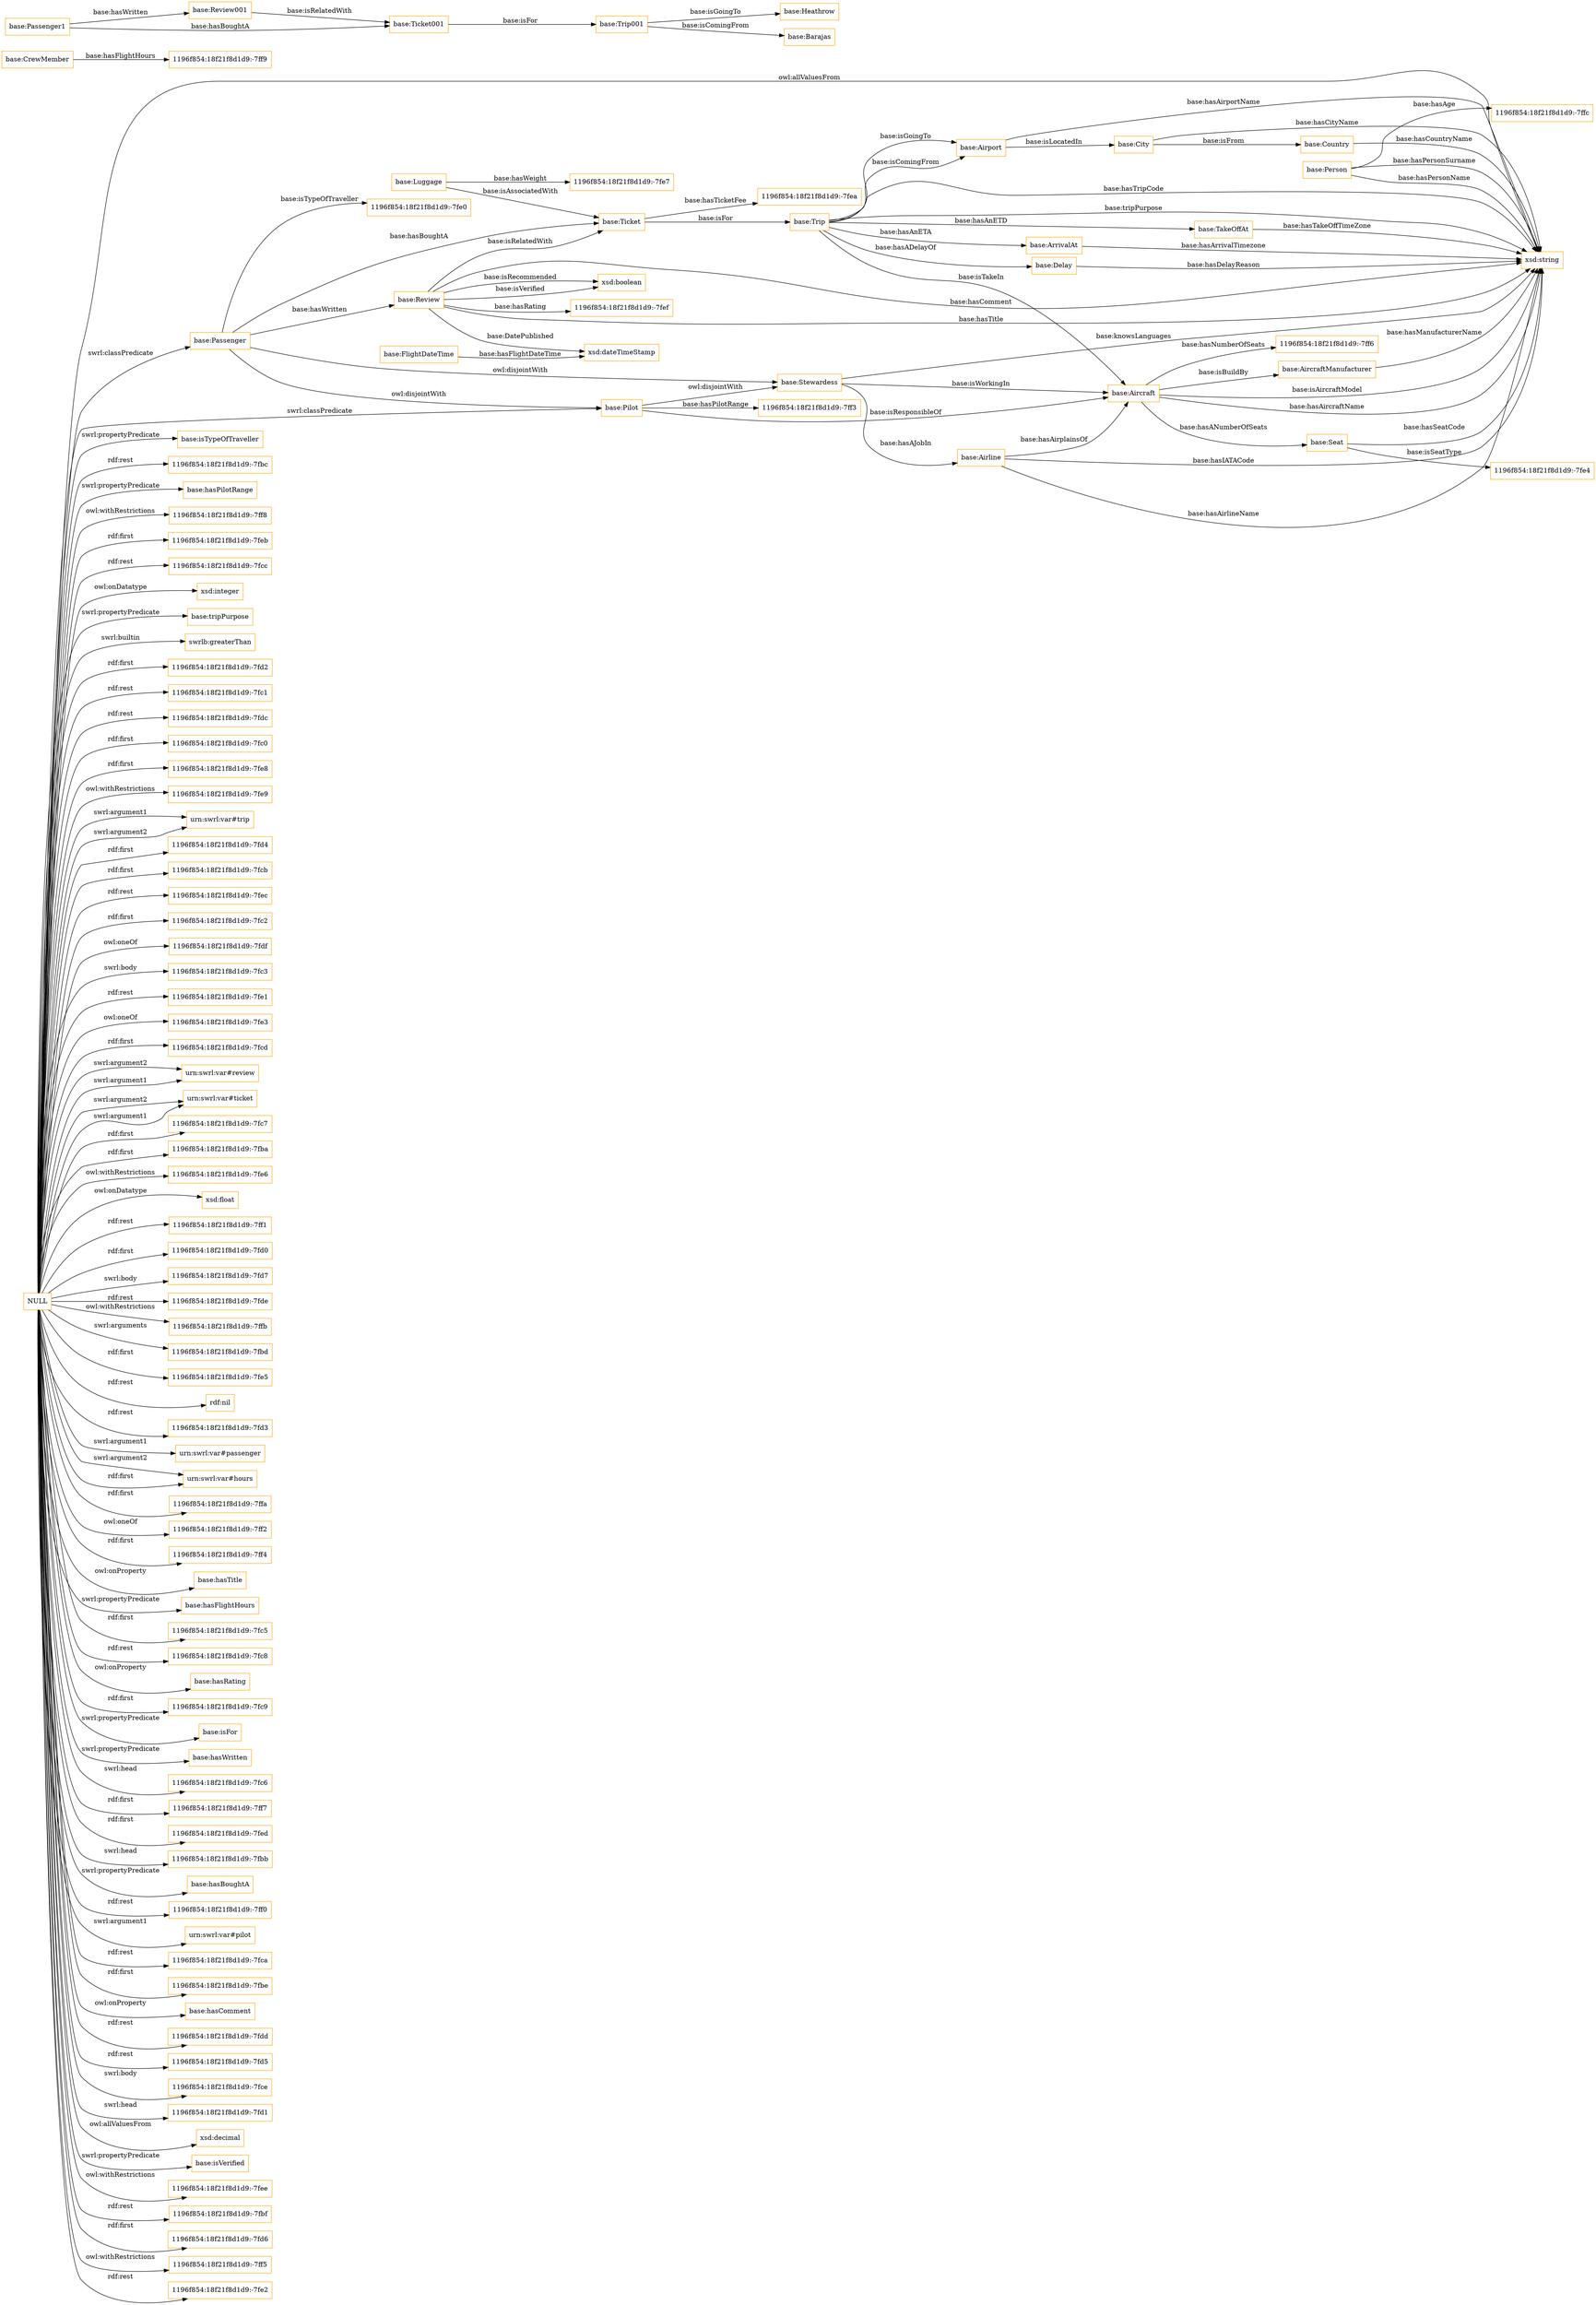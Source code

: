digraph ar2dtool_diagram { 
rankdir=LR;
size="1501"
node [shape = rectangle, color="orange"]; "base:Delay" "base:FlightDateTime" "base:CrewMember" "base:City" "base:Person" "base:AircraftManufacturer" "base:Aircraft" "base:Review" "base:Trip" "base:Passenger" "base:Seat" "base:TakeOffAt" "base:Pilot" "base:Airline" "base:ArrivalAt" "base:Country" "base:Ticket" "base:Airport" "base:Luggage" "base:Stewardess" ; /*classes style*/
	"NULL" -> "base:isTypeOfTraveller" [ label = "swrl:propertyPredicate" ];
	"NULL" -> "1196f854:18f21f8d1d9:-7fbc" [ label = "rdf:rest" ];
	"NULL" -> "base:hasPilotRange" [ label = "swrl:propertyPredicate" ];
	"NULL" -> "1196f854:18f21f8d1d9:-7ff8" [ label = "owl:withRestrictions" ];
	"NULL" -> "1196f854:18f21f8d1d9:-7feb" [ label = "rdf:first" ];
	"NULL" -> "1196f854:18f21f8d1d9:-7fcc" [ label = "rdf:rest" ];
	"NULL" -> "xsd:integer" [ label = "owl:onDatatype" ];
	"NULL" -> "base:tripPurpose" [ label = "swrl:propertyPredicate" ];
	"NULL" -> "swrlb:greaterThan" [ label = "swrl:builtin" ];
	"NULL" -> "1196f854:18f21f8d1d9:-7fd2" [ label = "rdf:first" ];
	"NULL" -> "1196f854:18f21f8d1d9:-7fc1" [ label = "rdf:rest" ];
	"NULL" -> "1196f854:18f21f8d1d9:-7fdc" [ label = "rdf:rest" ];
	"NULL" -> "1196f854:18f21f8d1d9:-7fc0" [ label = "rdf:first" ];
	"NULL" -> "1196f854:18f21f8d1d9:-7fe8" [ label = "rdf:first" ];
	"NULL" -> "xsd:string" [ label = "owl:allValuesFrom" ];
	"NULL" -> "1196f854:18f21f8d1d9:-7fe9" [ label = "owl:withRestrictions" ];
	"NULL" -> "urn:swrl:var#trip" [ label = "swrl:argument2" ];
	"NULL" -> "1196f854:18f21f8d1d9:-7fd4" [ label = "rdf:first" ];
	"NULL" -> "1196f854:18f21f8d1d9:-7fcb" [ label = "rdf:first" ];
	"NULL" -> "1196f854:18f21f8d1d9:-7fec" [ label = "rdf:rest" ];
	"NULL" -> "1196f854:18f21f8d1d9:-7fc2" [ label = "rdf:first" ];
	"NULL" -> "1196f854:18f21f8d1d9:-7fdf" [ label = "owl:oneOf" ];
	"NULL" -> "1196f854:18f21f8d1d9:-7fc3" [ label = "swrl:body" ];
	"NULL" -> "1196f854:18f21f8d1d9:-7fe1" [ label = "rdf:rest" ];
	"NULL" -> "base:Passenger" [ label = "swrl:classPredicate" ];
	"NULL" -> "1196f854:18f21f8d1d9:-7fe3" [ label = "owl:oneOf" ];
	"NULL" -> "1196f854:18f21f8d1d9:-7fcd" [ label = "rdf:first" ];
	"NULL" -> "urn:swrl:var#review" [ label = "swrl:argument1" ];
	"NULL" -> "urn:swrl:var#ticket" [ label = "swrl:argument1" ];
	"NULL" -> "urn:swrl:var#ticket" [ label = "swrl:argument2" ];
	"NULL" -> "1196f854:18f21f8d1d9:-7fc7" [ label = "rdf:first" ];
	"NULL" -> "1196f854:18f21f8d1d9:-7fba" [ label = "rdf:first" ];
	"NULL" -> "1196f854:18f21f8d1d9:-7fe6" [ label = "owl:withRestrictions" ];
	"NULL" -> "xsd:float" [ label = "owl:onDatatype" ];
	"NULL" -> "1196f854:18f21f8d1d9:-7ff1" [ label = "rdf:rest" ];
	"NULL" -> "1196f854:18f21f8d1d9:-7fd0" [ label = "rdf:first" ];
	"NULL" -> "1196f854:18f21f8d1d9:-7fd7" [ label = "swrl:body" ];
	"NULL" -> "1196f854:18f21f8d1d9:-7fde" [ label = "rdf:rest" ];
	"NULL" -> "1196f854:18f21f8d1d9:-7ffb" [ label = "owl:withRestrictions" ];
	"NULL" -> "1196f854:18f21f8d1d9:-7fbd" [ label = "swrl:arguments" ];
	"NULL" -> "1196f854:18f21f8d1d9:-7fe5" [ label = "rdf:first" ];
	"NULL" -> "rdf:nil" [ label = "rdf:rest" ];
	"NULL" -> "1196f854:18f21f8d1d9:-7fd3" [ label = "rdf:rest" ];
	"NULL" -> "urn:swrl:var#passenger" [ label = "swrl:argument1" ];
	"NULL" -> "urn:swrl:var#trip" [ label = "swrl:argument1" ];
	"NULL" -> "urn:swrl:var#hours" [ label = "rdf:first" ];
	"NULL" -> "1196f854:18f21f8d1d9:-7ffa" [ label = "rdf:first" ];
	"NULL" -> "1196f854:18f21f8d1d9:-7ff2" [ label = "owl:oneOf" ];
	"NULL" -> "1196f854:18f21f8d1d9:-7ff4" [ label = "rdf:first" ];
	"NULL" -> "base:hasTitle" [ label = "owl:onProperty" ];
	"NULL" -> "urn:swrl:var#hours" [ label = "swrl:argument2" ];
	"NULL" -> "base:hasFlightHours" [ label = "swrl:propertyPredicate" ];
	"NULL" -> "1196f854:18f21f8d1d9:-7fc5" [ label = "rdf:first" ];
	"NULL" -> "1196f854:18f21f8d1d9:-7fc8" [ label = "rdf:rest" ];
	"NULL" -> "base:hasRating" [ label = "owl:onProperty" ];
	"NULL" -> "1196f854:18f21f8d1d9:-7fc9" [ label = "rdf:first" ];
	"NULL" -> "base:isFor" [ label = "swrl:propertyPredicate" ];
	"NULL" -> "base:hasWritten" [ label = "swrl:propertyPredicate" ];
	"NULL" -> "1196f854:18f21f8d1d9:-7fc6" [ label = "swrl:head" ];
	"NULL" -> "1196f854:18f21f8d1d9:-7ff7" [ label = "rdf:first" ];
	"NULL" -> "1196f854:18f21f8d1d9:-7fed" [ label = "rdf:first" ];
	"NULL" -> "1196f854:18f21f8d1d9:-7fbb" [ label = "swrl:head" ];
	"NULL" -> "base:hasBoughtA" [ label = "swrl:propertyPredicate" ];
	"NULL" -> "1196f854:18f21f8d1d9:-7ff0" [ label = "rdf:rest" ];
	"NULL" -> "urn:swrl:var#pilot" [ label = "swrl:argument1" ];
	"NULL" -> "1196f854:18f21f8d1d9:-7fca" [ label = "rdf:rest" ];
	"NULL" -> "1196f854:18f21f8d1d9:-7fbe" [ label = "rdf:first" ];
	"NULL" -> "base:hasComment" [ label = "owl:onProperty" ];
	"NULL" -> "1196f854:18f21f8d1d9:-7fdd" [ label = "rdf:rest" ];
	"NULL" -> "urn:swrl:var#review" [ label = "swrl:argument2" ];
	"NULL" -> "1196f854:18f21f8d1d9:-7fd5" [ label = "rdf:rest" ];
	"NULL" -> "1196f854:18f21f8d1d9:-7fce" [ label = "swrl:body" ];
	"NULL" -> "1196f854:18f21f8d1d9:-7fd1" [ label = "swrl:head" ];
	"NULL" -> "xsd:decimal" [ label = "owl:allValuesFrom" ];
	"NULL" -> "base:Pilot" [ label = "swrl:classPredicate" ];
	"NULL" -> "base:isVerified" [ label = "swrl:propertyPredicate" ];
	"NULL" -> "1196f854:18f21f8d1d9:-7fee" [ label = "owl:withRestrictions" ];
	"NULL" -> "1196f854:18f21f8d1d9:-7fbf" [ label = "rdf:rest" ];
	"NULL" -> "1196f854:18f21f8d1d9:-7fd6" [ label = "rdf:first" ];
	"NULL" -> "1196f854:18f21f8d1d9:-7ff5" [ label = "owl:withRestrictions" ];
	"NULL" -> "1196f854:18f21f8d1d9:-7fe2" [ label = "rdf:rest" ];
	"base:Passenger1" -> "base:Review001" [ label = "base:hasWritten" ];
	"base:Passenger1" -> "base:Ticket001" [ label = "base:hasBoughtA" ];
	"base:Ticket001" -> "base:Trip001" [ label = "base:isFor" ];
	"base:Pilot" -> "base:Stewardess" [ label = "owl:disjointWith" ];
	"base:Passenger" -> "base:Stewardess" [ label = "owl:disjointWith" ];
	"base:Passenger" -> "base:Pilot" [ label = "owl:disjointWith" ];
	"base:Trip001" -> "base:Heathrow" [ label = "base:isGoingTo" ];
	"base:Trip001" -> "base:Barajas" [ label = "base:isComingFrom" ];
	"base:Review001" -> "base:Ticket001" [ label = "base:isRelatedWith" ];
	"base:Passenger" -> "base:Review" [ label = "base:hasWritten" ];
	"base:Passenger" -> "base:Ticket" [ label = "base:hasBoughtA" ];
	"base:Review" -> "xsd:dateTimeStamp" [ label = "base:DatePublished" ];
	"base:Airport" -> "xsd:string" [ label = "base:hasAirportName" ];
	"base:Aircraft" -> "1196f854:18f21f8d1d9:-7ff6" [ label = "base:hasNumberOfSeats" ];
	"base:Airline" -> "xsd:string" [ label = "base:hasAirlineName" ];
	"base:Person" -> "xsd:string" [ label = "base:hasPersonSurname" ];
	"base:Trip" -> "base:Delay" [ label = "base:hasADelayOf" ];
	"base:Pilot" -> "1196f854:18f21f8d1d9:-7ff3" [ label = "base:hasPilotRange" ];
	"base:Country" -> "xsd:string" [ label = "base:hasCountryName" ];
	"base:Ticket" -> "1196f854:18f21f8d1d9:-7fea" [ label = "base:hasTicketFee" ];
	"base:Seat" -> "1196f854:18f21f8d1d9:-7fe4" [ label = "base:isSeatType" ];
	"base:Review" -> "base:Ticket" [ label = "base:isRelatedWith" ];
	"base:Passenger" -> "1196f854:18f21f8d1d9:-7fe0" [ label = "base:isTypeOfTraveller" ];
	"base:FlightDateTime" -> "xsd:dateTimeStamp" [ label = "base:hasFlightDateTime" ];
	"base:Trip" -> "xsd:string" [ label = "base:hasTripCode" ];
	"base:Person" -> "xsd:string" [ label = "base:hasPersonName" ];
	"base:Delay" -> "xsd:string" [ label = "base:hasDelayReason" ];
	"base:Aircraft" -> "xsd:string" [ label = "base:isAircraftModel" ];
	"base:Airline" -> "xsd:string" [ label = "base:hasIATACode" ];
	"base:ArrivalAt" -> "xsd:string" [ label = "base:hasArrivalTimezone" ];
	"base:Pilot" -> "base:Aircraft" [ label = "base:isResponsibleOf" ];
	"base:Stewardess" -> "base:Airline" [ label = "base:hasAJobIn" ];
	"base:Trip" -> "base:Airport" [ label = "base:isComingFrom" ];
	"base:Review" -> "1196f854:18f21f8d1d9:-7fef" [ label = "base:hasRating" ];
	"base:Luggage" -> "base:Ticket" [ label = "base:isAssociatedWith" ];
	"base:Aircraft" -> "base:Seat" [ label = "base:hasANumberOfSeats" ];
	"base:Aircraft" -> "xsd:string" [ label = "base:hasAircraftName" ];
	"base:Stewardess" -> "base:Aircraft" [ label = "base:isWorkingIn" ];
	"base:Airport" -> "base:City" [ label = "base:isLocatedIn" ];
	"base:City" -> "xsd:string" [ label = "base:hasCityName" ];
	"base:Luggage" -> "1196f854:18f21f8d1d9:-7fe7" [ label = "base:hasWeight" ];
	"base:Airline" -> "base:Aircraft" [ label = "base:hasAirplainsOf" ];
	"base:Review" -> "xsd:string" [ label = "base:hasTitle" ];
	"base:Review" -> "xsd:string" [ label = "base:hasComment" ];
	"base:Review" -> "xsd:boolean" [ label = "base:isVerified" ];
	"base:Ticket" -> "base:Trip" [ label = "base:isFor" ];
	"base:Trip" -> "base:TakeOffAt" [ label = "base:hasAnETD" ];
	"base:Trip" -> "base:ArrivalAt" [ label = "base:hasAnETA" ];
	"base:Trip" -> "base:Airport" [ label = "base:isGoingTo" ];
	"base:Trip" -> "base:Aircraft" [ label = "base:isTakeIn" ];
	"base:Review" -> "xsd:boolean" [ label = "base:isRecommended" ];
	"base:Stewardess" -> "xsd:string" [ label = "base:knowsLanguages" ];
	"base:Trip" -> "xsd:string" [ label = "base:tripPurpose" ];
	"base:Person" -> "1196f854:18f21f8d1d9:-7ffc" [ label = "base:hasAge" ];
	"base:Aircraft" -> "base:AircraftManufacturer" [ label = "base:isBuildBy" ];
	"base:TakeOffAt" -> "xsd:string" [ label = "base:hasTakeOffTimeZone" ];
	"base:AircraftManufacturer" -> "xsd:string" [ label = "base:hasManufacturerName" ];
	"base:City" -> "base:Country" [ label = "base:isFrom" ];
	"base:Seat" -> "xsd:string" [ label = "base:hasSeatCode" ];
	"base:CrewMember" -> "1196f854:18f21f8d1d9:-7ff9" [ label = "base:hasFlightHours" ];

}
